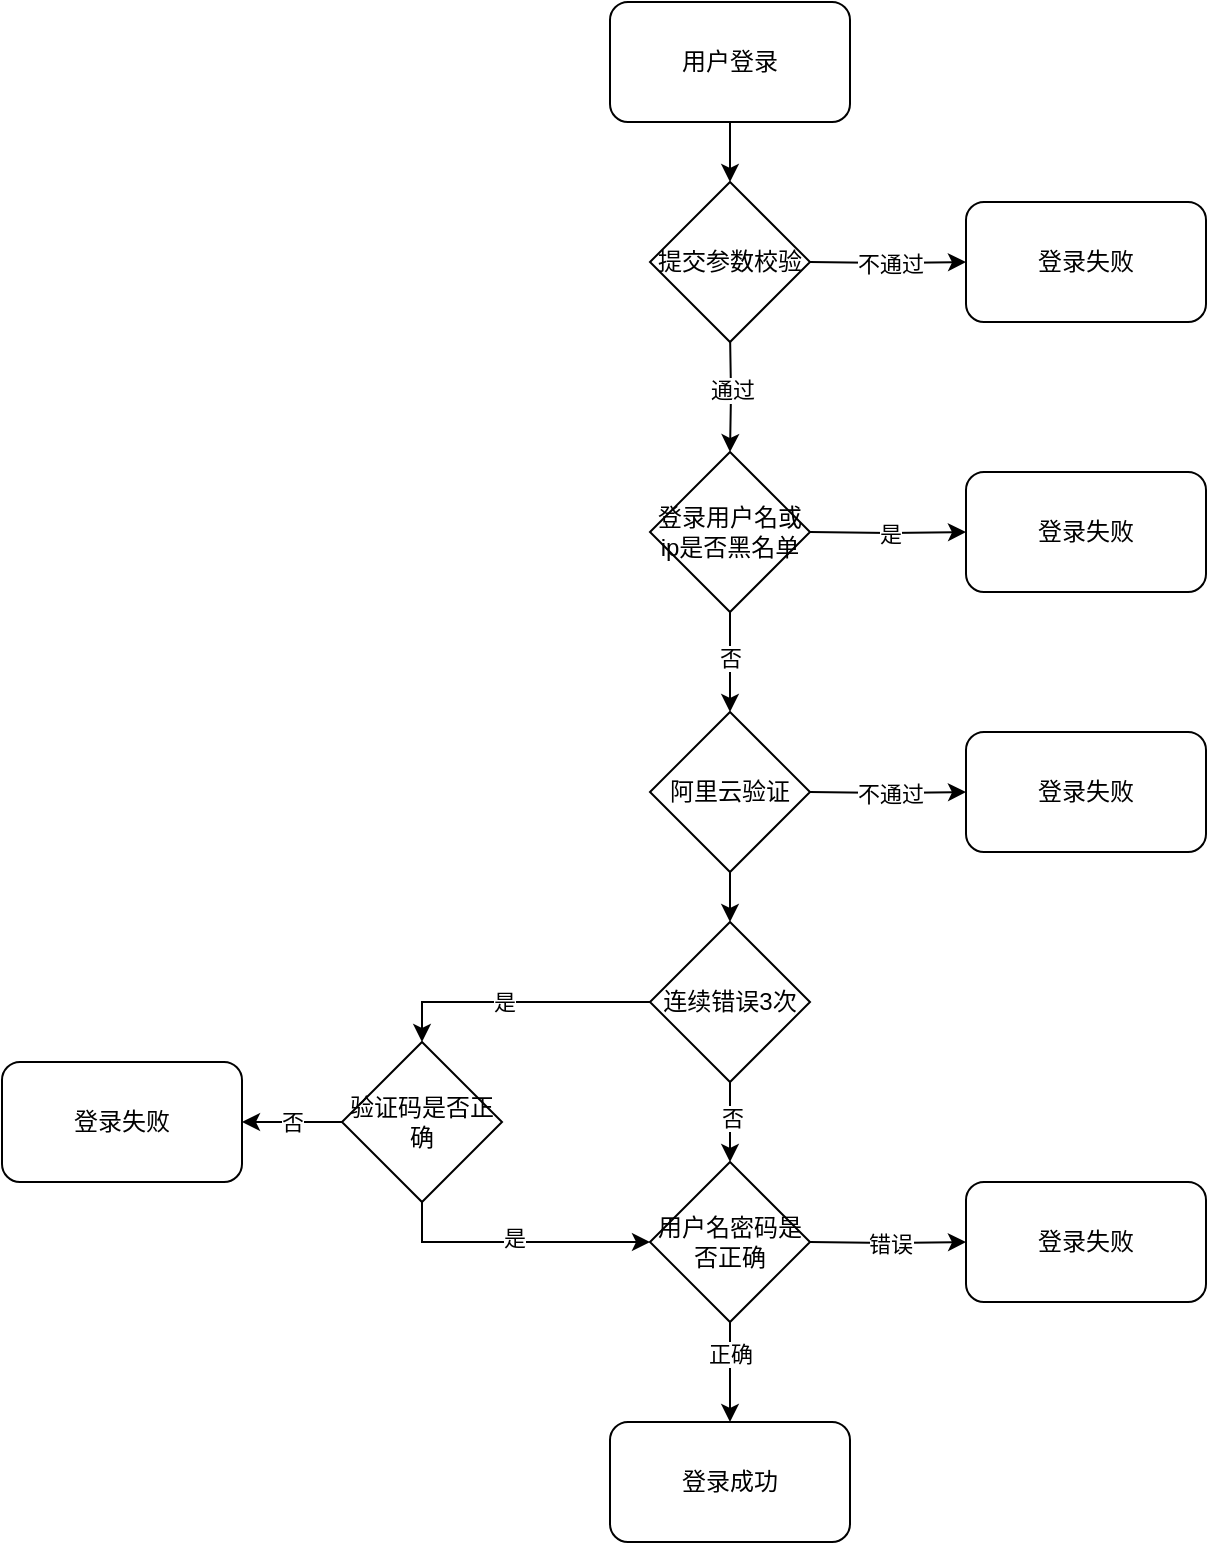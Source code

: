 <mxfile version="21.4.0" type="github">
  <diagram name="第 1 页" id="qh706aGGMmNxqJDIG889">
    <mxGraphModel dx="954" dy="18138" grid="1" gridSize="10" guides="1" tooltips="1" connect="1" arrows="1" fold="1" page="1" pageScale="1" pageWidth="827" pageHeight="1169" math="0" shadow="0">
      <root>
        <mxCell id="0" />
        <mxCell id="1" parent="0" />
        <mxCell id="thZcNdNB68raoVC6U4nc-3" value="" style="edgeStyle=orthogonalEdgeStyle;rounded=0;orthogonalLoop=1;jettySize=auto;html=1;" edge="1" parent="1">
          <mxGeometry relative="1" as="geometry">
            <mxPoint x="414" y="-17460" as="sourcePoint" />
            <mxPoint x="414" y="-17430" as="targetPoint" />
          </mxGeometry>
        </mxCell>
        <mxCell id="thZcNdNB68raoVC6U4nc-18" value="不通过" style="edgeStyle=orthogonalEdgeStyle;rounded=0;orthogonalLoop=1;jettySize=auto;html=1;entryX=0;entryY=0.5;entryDx=0;entryDy=0;" edge="1" parent="1" target="thZcNdNB68raoVC6U4nc-17">
          <mxGeometry relative="1" as="geometry">
            <mxPoint x="454" y="-17390" as="sourcePoint" />
          </mxGeometry>
        </mxCell>
        <mxCell id="thZcNdNB68raoVC6U4nc-22" value="" style="edgeStyle=orthogonalEdgeStyle;rounded=0;orthogonalLoop=1;jettySize=auto;html=1;" edge="1" parent="1" target="thZcNdNB68raoVC6U4nc-21">
          <mxGeometry relative="1" as="geometry">
            <mxPoint x="414" y="-17355" as="sourcePoint" />
          </mxGeometry>
        </mxCell>
        <mxCell id="thZcNdNB68raoVC6U4nc-23" value="通过" style="edgeLabel;html=1;align=center;verticalAlign=middle;resizable=0;points=[];" vertex="1" connectable="0" parent="thZcNdNB68raoVC6U4nc-22">
          <mxGeometry x="-0.035" relative="1" as="geometry">
            <mxPoint as="offset" />
          </mxGeometry>
        </mxCell>
        <mxCell id="thZcNdNB68raoVC6U4nc-11" value="用户登录" style="rounded=1;whiteSpace=wrap;html=1;" vertex="1" parent="1">
          <mxGeometry x="354" y="-17520" width="120" height="60" as="geometry" />
        </mxCell>
        <mxCell id="thZcNdNB68raoVC6U4nc-17" value="登录失败" style="rounded=1;whiteSpace=wrap;html=1;" vertex="1" parent="1">
          <mxGeometry x="532" y="-17420" width="120" height="60" as="geometry" />
        </mxCell>
        <mxCell id="thZcNdNB68raoVC6U4nc-27" value="" style="edgeStyle=orthogonalEdgeStyle;rounded=0;orthogonalLoop=1;jettySize=auto;html=1;" edge="1" parent="1" source="thZcNdNB68raoVC6U4nc-21" target="thZcNdNB68raoVC6U4nc-26">
          <mxGeometry relative="1" as="geometry" />
        </mxCell>
        <mxCell id="thZcNdNB68raoVC6U4nc-28" value="否" style="edgeLabel;html=1;align=center;verticalAlign=middle;resizable=0;points=[];" vertex="1" connectable="0" parent="thZcNdNB68raoVC6U4nc-27">
          <mxGeometry x="-0.1" relative="1" as="geometry">
            <mxPoint as="offset" />
          </mxGeometry>
        </mxCell>
        <mxCell id="thZcNdNB68raoVC6U4nc-21" value="登录用户名或ip是否黑名单" style="rhombus;whiteSpace=wrap;html=1;" vertex="1" parent="1">
          <mxGeometry x="374" y="-17295" width="80" height="80" as="geometry" />
        </mxCell>
        <mxCell id="thZcNdNB68raoVC6U4nc-24" value="是" style="edgeStyle=orthogonalEdgeStyle;rounded=0;orthogonalLoop=1;jettySize=auto;html=1;entryX=0;entryY=0.5;entryDx=0;entryDy=0;" edge="1" parent="1" target="thZcNdNB68raoVC6U4nc-25">
          <mxGeometry relative="1" as="geometry">
            <mxPoint x="454" y="-17255" as="sourcePoint" />
          </mxGeometry>
        </mxCell>
        <mxCell id="thZcNdNB68raoVC6U4nc-25" value="登录失败" style="rounded=1;whiteSpace=wrap;html=1;" vertex="1" parent="1">
          <mxGeometry x="532" y="-17285" width="120" height="60" as="geometry" />
        </mxCell>
        <mxCell id="thZcNdNB68raoVC6U4nc-33" value="" style="edgeStyle=orthogonalEdgeStyle;rounded=0;orthogonalLoop=1;jettySize=auto;html=1;" edge="1" parent="1" source="thZcNdNB68raoVC6U4nc-26" target="thZcNdNB68raoVC6U4nc-32">
          <mxGeometry relative="1" as="geometry" />
        </mxCell>
        <mxCell id="thZcNdNB68raoVC6U4nc-26" value="阿里云验证" style="rhombus;whiteSpace=wrap;html=1;" vertex="1" parent="1">
          <mxGeometry x="374" y="-17165" width="80" height="80" as="geometry" />
        </mxCell>
        <mxCell id="thZcNdNB68raoVC6U4nc-29" value="不通过" style="edgeStyle=orthogonalEdgeStyle;rounded=0;orthogonalLoop=1;jettySize=auto;html=1;entryX=0;entryY=0.5;entryDx=0;entryDy=0;" edge="1" parent="1" target="thZcNdNB68raoVC6U4nc-30">
          <mxGeometry relative="1" as="geometry">
            <mxPoint x="454" y="-17125" as="sourcePoint" />
          </mxGeometry>
        </mxCell>
        <mxCell id="thZcNdNB68raoVC6U4nc-30" value="登录失败" style="rounded=1;whiteSpace=wrap;html=1;" vertex="1" parent="1">
          <mxGeometry x="532" y="-17155" width="120" height="60" as="geometry" />
        </mxCell>
        <mxCell id="thZcNdNB68raoVC6U4nc-31" value="提交参数校验" style="rhombus;whiteSpace=wrap;html=1;" vertex="1" parent="1">
          <mxGeometry x="374" y="-17430" width="80" height="80" as="geometry" />
        </mxCell>
        <mxCell id="thZcNdNB68raoVC6U4nc-35" value="" style="edgeStyle=orthogonalEdgeStyle;rounded=0;orthogonalLoop=1;jettySize=auto;html=1;" edge="1" parent="1" source="thZcNdNB68raoVC6U4nc-32" target="thZcNdNB68raoVC6U4nc-34">
          <mxGeometry relative="1" as="geometry" />
        </mxCell>
        <mxCell id="thZcNdNB68raoVC6U4nc-37" value="否" style="edgeLabel;html=1;align=center;verticalAlign=middle;resizable=0;points=[];" vertex="1" connectable="0" parent="thZcNdNB68raoVC6U4nc-35">
          <mxGeometry x="-0.125" y="1" relative="1" as="geometry">
            <mxPoint as="offset" />
          </mxGeometry>
        </mxCell>
        <mxCell id="thZcNdNB68raoVC6U4nc-45" style="edgeStyle=orthogonalEdgeStyle;rounded=0;orthogonalLoop=1;jettySize=auto;html=1;exitX=0;exitY=0.5;exitDx=0;exitDy=0;entryX=0.5;entryY=0;entryDx=0;entryDy=0;" edge="1" parent="1" source="thZcNdNB68raoVC6U4nc-32" target="thZcNdNB68raoVC6U4nc-44">
          <mxGeometry relative="1" as="geometry" />
        </mxCell>
        <mxCell id="thZcNdNB68raoVC6U4nc-46" value="是" style="edgeLabel;html=1;align=center;verticalAlign=middle;resizable=0;points=[];" vertex="1" connectable="0" parent="thZcNdNB68raoVC6U4nc-45">
          <mxGeometry x="0.097" relative="1" as="geometry">
            <mxPoint as="offset" />
          </mxGeometry>
        </mxCell>
        <mxCell id="thZcNdNB68raoVC6U4nc-32" value="连续错误3次" style="rhombus;whiteSpace=wrap;html=1;" vertex="1" parent="1">
          <mxGeometry x="374" y="-17060" width="80" height="80" as="geometry" />
        </mxCell>
        <mxCell id="thZcNdNB68raoVC6U4nc-42" style="edgeStyle=orthogonalEdgeStyle;rounded=0;orthogonalLoop=1;jettySize=auto;html=1;exitX=0.5;exitY=1;exitDx=0;exitDy=0;" edge="1" parent="1" source="thZcNdNB68raoVC6U4nc-34" target="thZcNdNB68raoVC6U4nc-41">
          <mxGeometry relative="1" as="geometry" />
        </mxCell>
        <mxCell id="thZcNdNB68raoVC6U4nc-43" value="正确" style="edgeLabel;html=1;align=center;verticalAlign=middle;resizable=0;points=[];" vertex="1" connectable="0" parent="thZcNdNB68raoVC6U4nc-42">
          <mxGeometry x="-0.36" relative="1" as="geometry">
            <mxPoint as="offset" />
          </mxGeometry>
        </mxCell>
        <mxCell id="thZcNdNB68raoVC6U4nc-34" value="用户名密码是否正确" style="rhombus;whiteSpace=wrap;html=1;" vertex="1" parent="1">
          <mxGeometry x="374" y="-16940" width="80" height="80" as="geometry" />
        </mxCell>
        <mxCell id="thZcNdNB68raoVC6U4nc-38" value="错误" style="edgeStyle=orthogonalEdgeStyle;rounded=0;orthogonalLoop=1;jettySize=auto;html=1;entryX=0;entryY=0.5;entryDx=0;entryDy=0;" edge="1" parent="1" target="thZcNdNB68raoVC6U4nc-39">
          <mxGeometry relative="1" as="geometry">
            <mxPoint x="454" y="-16900" as="sourcePoint" />
          </mxGeometry>
        </mxCell>
        <mxCell id="thZcNdNB68raoVC6U4nc-39" value="登录失败" style="rounded=1;whiteSpace=wrap;html=1;" vertex="1" parent="1">
          <mxGeometry x="532" y="-16930" width="120" height="60" as="geometry" />
        </mxCell>
        <mxCell id="thZcNdNB68raoVC6U4nc-41" value="登录成功" style="rounded=1;whiteSpace=wrap;html=1;" vertex="1" parent="1">
          <mxGeometry x="354" y="-16810" width="120" height="60" as="geometry" />
        </mxCell>
        <mxCell id="thZcNdNB68raoVC6U4nc-47" style="edgeStyle=orthogonalEdgeStyle;rounded=0;orthogonalLoop=1;jettySize=auto;html=1;exitX=0.5;exitY=1;exitDx=0;exitDy=0;entryX=0;entryY=0.5;entryDx=0;entryDy=0;" edge="1" parent="1" source="thZcNdNB68raoVC6U4nc-44" target="thZcNdNB68raoVC6U4nc-34">
          <mxGeometry relative="1" as="geometry" />
        </mxCell>
        <mxCell id="thZcNdNB68raoVC6U4nc-48" value="是" style="edgeLabel;html=1;align=center;verticalAlign=middle;resizable=0;points=[];" vertex="1" connectable="0" parent="thZcNdNB68raoVC6U4nc-47">
          <mxGeometry x="-0.015" y="2" relative="1" as="geometry">
            <mxPoint as="offset" />
          </mxGeometry>
        </mxCell>
        <mxCell id="thZcNdNB68raoVC6U4nc-50" value="否" style="edgeStyle=orthogonalEdgeStyle;rounded=0;orthogonalLoop=1;jettySize=auto;html=1;exitX=0;exitY=0.5;exitDx=0;exitDy=0;" edge="1" parent="1" source="thZcNdNB68raoVC6U4nc-44" target="thZcNdNB68raoVC6U4nc-49">
          <mxGeometry relative="1" as="geometry" />
        </mxCell>
        <mxCell id="thZcNdNB68raoVC6U4nc-44" value="验证码是否正确" style="rhombus;whiteSpace=wrap;html=1;" vertex="1" parent="1">
          <mxGeometry x="220" y="-17000" width="80" height="80" as="geometry" />
        </mxCell>
        <mxCell id="thZcNdNB68raoVC6U4nc-49" value="登录失败" style="rounded=1;whiteSpace=wrap;html=1;" vertex="1" parent="1">
          <mxGeometry x="50" y="-16990" width="120" height="60" as="geometry" />
        </mxCell>
      </root>
    </mxGraphModel>
  </diagram>
</mxfile>
